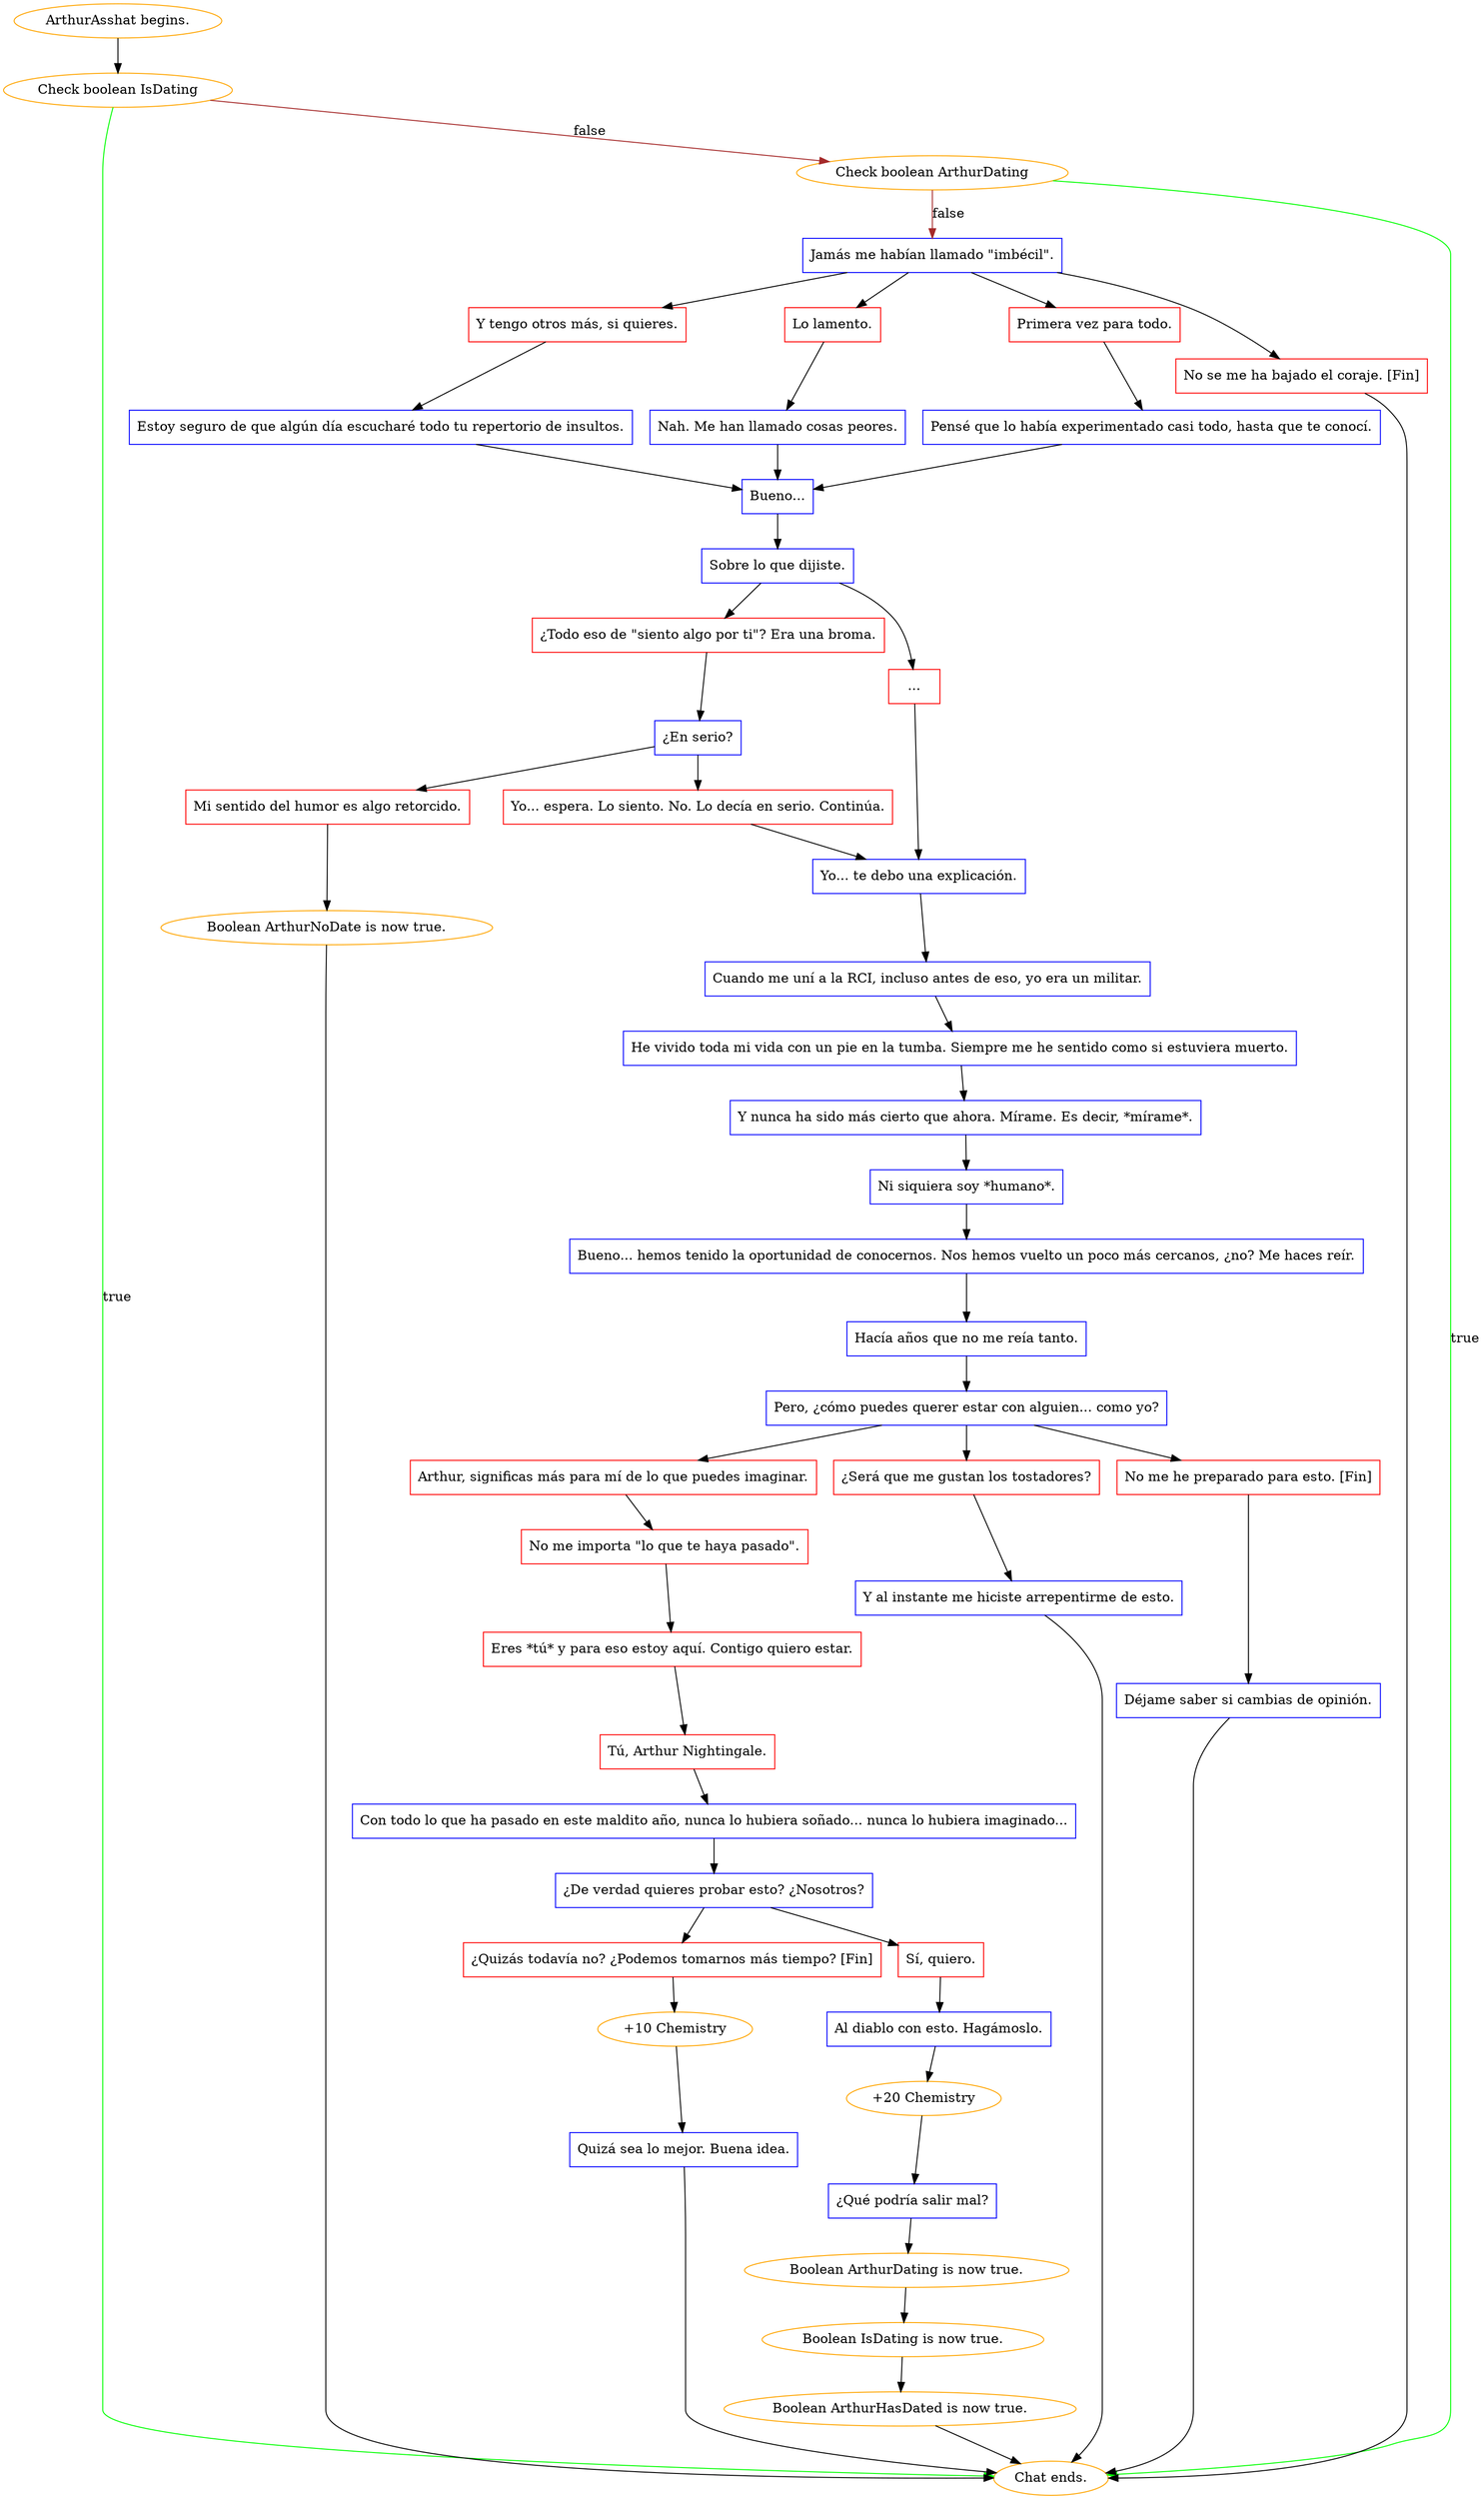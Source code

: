 digraph {
	"ArthurAsshat begins." [color=orange];
		"ArthurAsshat begins." -> j3976318622;
	j3976318622 [label="Check boolean IsDating",color=orange];
		j3976318622 -> "Chat ends." [label=true,color=green];
		j3976318622 -> j2438523578 [label=false,color=brown];
	"Chat ends." [color=orange];
	j2438523578 [label="Check boolean ArthurDating",color=orange];
		j2438523578 -> "Chat ends." [label=true,color=green];
		j2438523578 -> j2009569676 [label=false,color=brown];
	j2009569676 [label="Jamás me habían llamado \"imbécil\".",shape=box,color=blue];
		j2009569676 -> j201549895;
		j2009569676 -> j1144624209;
		j2009569676 -> j3882035378;
		j2009569676 -> j2398146315;
	j201549895 [label="Y tengo otros más, si quieres.",shape=box,color=red];
		j201549895 -> j3344536931;
	j1144624209 [label="Primera vez para todo.",shape=box,color=red];
		j1144624209 -> j265572589;
	j3882035378 [label="Lo lamento.",shape=box,color=red];
		j3882035378 -> j3539529791;
	j2398146315 [label="No se me ha bajado el coraje. [Fin]",shape=box,color=red];
		j2398146315 -> "Chat ends.";
	j3344536931 [label="Estoy seguro de que algún día escucharé todo tu repertorio de insultos.",shape=box,color=blue];
		j3344536931 -> j11231505;
	j265572589 [label="Pensé que lo había experimentado casi todo, hasta que te conocí.",shape=box,color=blue];
		j265572589 -> j11231505;
	j3539529791 [label="Nah. Me han llamado cosas peores.",shape=box,color=blue];
		j3539529791 -> j11231505;
	j11231505 [label="Bueno...",shape=box,color=blue];
		j11231505 -> j1544986566;
	j1544986566 [label="Sobre lo que dijiste.",shape=box,color=blue];
		j1544986566 -> j2091490305;
		j1544986566 -> j3631527066;
	j2091490305 [label="¿Todo eso de \"siento algo por ti\"? Era una broma.",shape=box,color=red];
		j2091490305 -> j3567202790;
	j3631527066 [label="...",shape=box,color=red];
		j3631527066 -> j3748312596;
	j3567202790 [label="¿En serio?",shape=box,color=blue];
		j3567202790 -> j373784424;
		j3567202790 -> j748595969;
	j3748312596 [label="Yo... te debo una explicación.",shape=box,color=blue];
		j3748312596 -> j357394417;
	j373784424 [label="Yo... espera. Lo siento. No. Lo decía en serio. Continúa.",shape=box,color=red];
		j373784424 -> j3748312596;
	j748595969 [label="Mi sentido del humor es algo retorcido.",shape=box,color=red];
		j748595969 -> j2533691464;
	j357394417 [label="Cuando me uní a la RCI, incluso antes de eso, yo era un militar.",shape=box,color=blue];
		j357394417 -> j2212030249;
	j2533691464 [label="Boolean ArthurNoDate is now true.",color=orange];
		j2533691464 -> "Chat ends.";
	j2212030249 [label="He vivido toda mi vida con un pie en la tumba. Siempre me he sentido como si estuviera muerto.",shape=box,color=blue];
		j2212030249 -> j3861176676;
	j3861176676 [label="Y nunca ha sido más cierto que ahora. Mírame. Es decir, *mírame*.",shape=box,color=blue];
		j3861176676 -> j2446272344;
	j2446272344 [label="Ni siquiera soy *humano*.",shape=box,color=blue];
		j2446272344 -> j4228742029;
	j4228742029 [label="Bueno... hemos tenido la oportunidad de conocernos. Nos hemos vuelto un poco más cercanos, ¿no? Me haces reír.",shape=box,color=blue];
		j4228742029 -> j2936088587;
	j2936088587 [label="Hacía años que no me reía tanto.",shape=box,color=blue];
		j2936088587 -> j2229150827;
	j2229150827 [label="Pero, ¿cómo puedes querer estar con alguien... como yo?",shape=box,color=blue];
		j2229150827 -> j3819899750;
		j2229150827 -> j2067196549;
		j2229150827 -> j15097377;
	j3819899750 [label="Arthur, significas más para mí de lo que puedes imaginar.",shape=box,color=red];
		j3819899750 -> j2896171291;
	j2067196549 [label="¿Será que me gustan los tostadores?",shape=box,color=red];
		j2067196549 -> j1776316183;
	j15097377 [label="No me he preparado para esto. [Fin]",shape=box,color=red];
		j15097377 -> j3042261030;
	j2896171291 [label="No me importa \"lo que te haya pasado\".",shape=box,color=red];
		j2896171291 -> j3435718049;
	j1776316183 [label="Y al instante me hiciste arrepentirme de esto.",shape=box,color=blue];
		j1776316183 -> "Chat ends.";
	j3042261030 [label="Déjame saber si cambias de opinión.",shape=box,color=blue];
		j3042261030 -> "Chat ends.";
	j3435718049 [label="Eres *tú* y para eso estoy aquí. Contigo quiero estar.",shape=box,color=red];
		j3435718049 -> j2630668446;
	j2630668446 [label="Tú, Arthur Nightingale.",shape=box,color=red];
		j2630668446 -> j194558739;
	j194558739 [label="Con todo lo que ha pasado en este maldito año, nunca lo hubiera soñado... nunca lo hubiera imaginado...",shape=box,color=blue];
		j194558739 -> j1535097885;
	j1535097885 [label="¿De verdad quieres probar esto? ¿Nosotros?",shape=box,color=blue];
		j1535097885 -> j781085198;
		j1535097885 -> j3742212829;
	j781085198 [label="Sí, quiero.",shape=box,color=red];
		j781085198 -> j4268906949;
	j3742212829 [label="¿Quizás todavía no? ¿Podemos tomarnos más tiempo? [Fin]",shape=box,color=red];
		j3742212829 -> j3410276298;
	j4268906949 [label="Al diablo con esto. Hagámoslo.",shape=box,color=blue];
		j4268906949 -> j3308274290;
	j3410276298 [label="+10 Chemistry",color=orange];
		j3410276298 -> j3443228267;
	j3308274290 [label="+20 Chemistry",color=orange];
		j3308274290 -> j1954160031;
	j3443228267 [label="Quizá sea lo mejor. Buena idea.",shape=box,color=blue];
		j3443228267 -> "Chat ends.";
	j1954160031 [label="¿Qué podría salir mal?",shape=box,color=blue];
		j1954160031 -> j3371696257;
	j3371696257 [label="Boolean ArthurDating is now true.",color=orange];
		j3371696257 -> j3139269659;
	j3139269659 [label="Boolean IsDating is now true.",color=orange];
		j3139269659 -> j3103123730;
	j3103123730 [label="Boolean ArthurHasDated is now true.",color=orange];
		j3103123730 -> "Chat ends.";
}